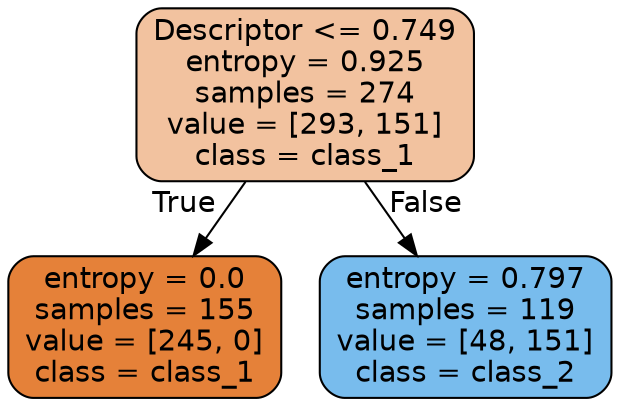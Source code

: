 digraph Tree {
node [shape=box, style="filled, rounded", color="black", fontname="helvetica"] ;
edge [fontname="helvetica"] ;
0 [label="Descriptor <= 0.749\nentropy = 0.925\nsamples = 274\nvalue = [293, 151]\nclass = class_1", fillcolor="#f2c29f"] ;
1 [label="entropy = 0.0\nsamples = 155\nvalue = [245, 0]\nclass = class_1", fillcolor="#e58139"] ;
0 -> 1 [labeldistance=2.5, labelangle=45, headlabel="True"] ;
2 [label="entropy = 0.797\nsamples = 119\nvalue = [48, 151]\nclass = class_2", fillcolor="#78bced"] ;
0 -> 2 [labeldistance=2.5, labelangle=-45, headlabel="False"] ;
}
